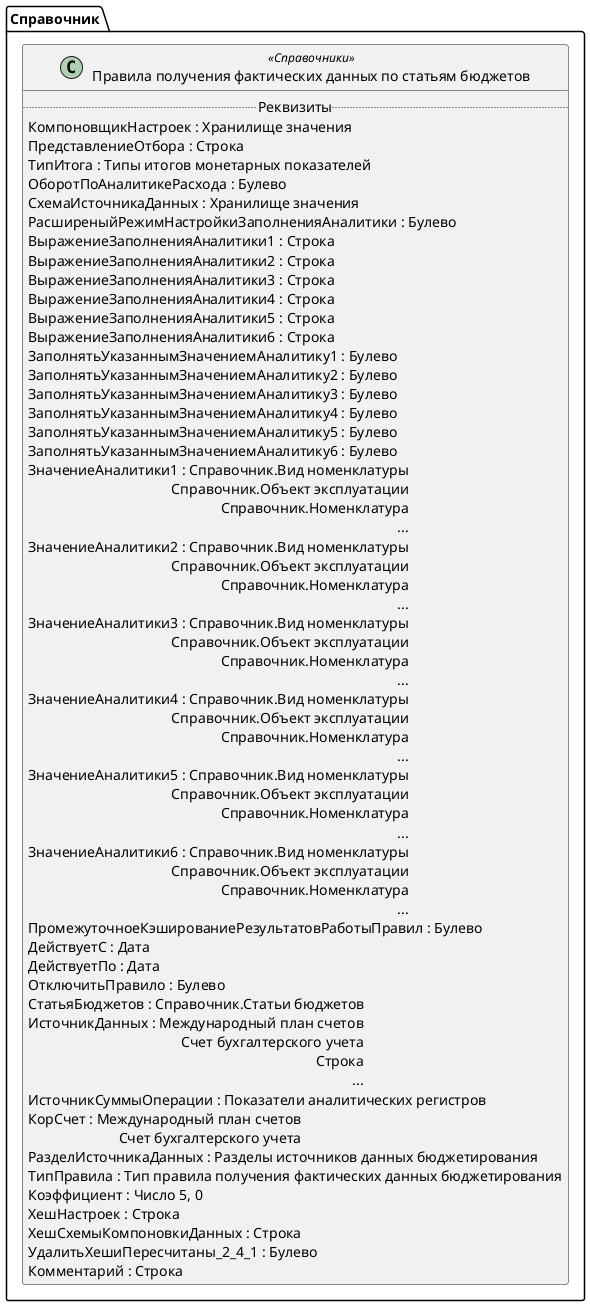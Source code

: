 ﻿@startuml ПравилаПолученияФактаПоСтатьямБюджетов
'!include templates.wsd
'..\include templates.wsd
class Справочник.ПравилаПолученияФактаПоСтатьямБюджетов as "Правила получения фактических данных по статьям бюджетов" <<Справочники>>
{
..Реквизиты..
КомпоновщикНастроек : Хранилище значения
ПредставлениеОтбора : Строка
ТипИтога : Типы итогов монетарных показателей
ОборотПоАналитикеРасхода : Булево
СхемаИсточникаДанных : Хранилище значения
РасширеныйРежимНастройкиЗаполненияАналитики : Булево
ВыражениеЗаполненияАналитики1 : Строка
ВыражениеЗаполненияАналитики2 : Строка
ВыражениеЗаполненияАналитики3 : Строка
ВыражениеЗаполненияАналитики4 : Строка
ВыражениеЗаполненияАналитики5 : Строка
ВыражениеЗаполненияАналитики6 : Строка
ЗаполнятьУказаннымЗначениемАналитику1 : Булево
ЗаполнятьУказаннымЗначениемАналитику2 : Булево
ЗаполнятьУказаннымЗначениемАналитику3 : Булево
ЗаполнятьУказаннымЗначениемАналитику4 : Булево
ЗаполнятьУказаннымЗначениемАналитику5 : Булево
ЗаполнятьУказаннымЗначениемАналитику6 : Булево
ЗначениеАналитики1 : Справочник.Вид номенклатуры\rСправочник.Объект эксплуатации\rСправочник.Номенклатура\r...
ЗначениеАналитики2 : Справочник.Вид номенклатуры\rСправочник.Объект эксплуатации\rСправочник.Номенклатура\r...
ЗначениеАналитики3 : Справочник.Вид номенклатуры\rСправочник.Объект эксплуатации\rСправочник.Номенклатура\r...
ЗначениеАналитики4 : Справочник.Вид номенклатуры\rСправочник.Объект эксплуатации\rСправочник.Номенклатура\r...
ЗначениеАналитики5 : Справочник.Вид номенклатуры\rСправочник.Объект эксплуатации\rСправочник.Номенклатура\r...
ЗначениеАналитики6 : Справочник.Вид номенклатуры\rСправочник.Объект эксплуатации\rСправочник.Номенклатура\r...
ПромежуточноеКэшированиеРезультатовРаботыПравил : Булево
ДействуетС : Дата
ДействуетПо : Дата
ОтключитьПравило : Булево
СтатьяБюджетов : Справочник.Статьи бюджетов
ИсточникДанных : Международный план счетов\rСчет бухгалтерского учета\rСтрока\r...
ИсточникСуммыОперации : Показатели аналитических регистров
КорСчет : Международный план счетов\rСчет бухгалтерского учета
РазделИсточникаДанных : Разделы источников данных бюджетирования
ТипПравила : Тип правила получения фактических данных бюджетирования
Коэффициент : Число 5, 0
ХешНастроек : Строка
ХешСхемыКомпоновкиДанных : Строка
УдалитьХешиПересчитаны_2_4_1 : Булево
Комментарий : Строка
}
@enduml
